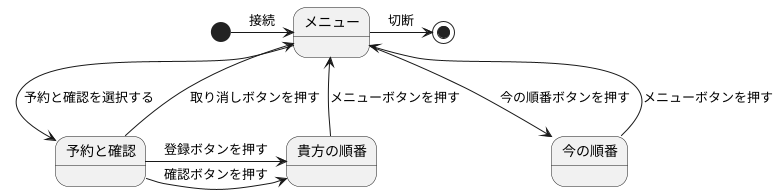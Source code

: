 @startuml プリント
[*] -> メニュー :接続
メニュー --> 予約と確認 :予約と確認を選択する
予約と確認 -> メニュー :取り消しボタンを押す
予約と確認 -right-> 貴方の順番 :登録ボタンを押す
予約と確認 -right-> 貴方の順番 :確認ボタンを押す
貴方の順番 -up-> メニュー :メニューボタンを押す
メニュー -> 今の順番 :今の順番ボタンを押す
今の順番 --> メニュー :メニューボタンを押す
メニュー-> [*] :切断
@enduml
